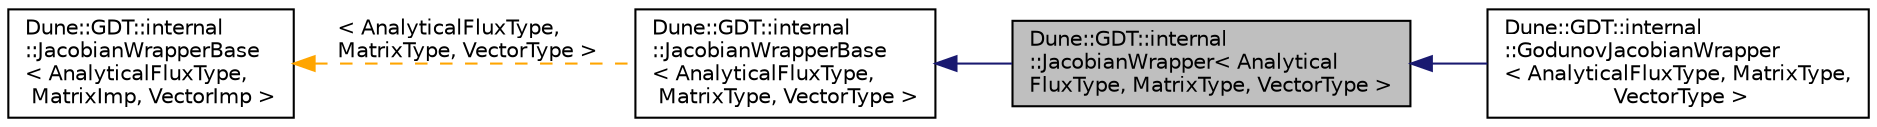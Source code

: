digraph "Dune::GDT::internal::JacobianWrapper&lt; AnalyticalFluxType, MatrixType, VectorType &gt;"
{
  edge [fontname="Helvetica",fontsize="10",labelfontname="Helvetica",labelfontsize="10"];
  node [fontname="Helvetica",fontsize="10",shape=record];
  rankdir="LR";
  Node0 [label="Dune::GDT::internal\l::JacobianWrapper\< Analytical\lFluxType, MatrixType, VectorType \>",height=0.2,width=0.4,color="black", fillcolor="grey75", style="filled", fontcolor="black"];
  Node1 -> Node0 [dir="back",color="midnightblue",fontsize="10",style="solid",fontname="Helvetica"];
  Node1 [label="Dune::GDT::internal\l::JacobianWrapperBase\l\< AnalyticalFluxType,\l MatrixType, VectorType \>",height=0.2,width=0.4,color="black", fillcolor="white", style="filled",URL="$a02013.html"];
  Node2 -> Node1 [dir="back",color="orange",fontsize="10",style="dashed",label=" \< AnalyticalFluxType,\l MatrixType, VectorType \>" ,fontname="Helvetica"];
  Node2 [label="Dune::GDT::internal\l::JacobianWrapperBase\l\< AnalyticalFluxType,\l MatrixImp, VectorImp \>",height=0.2,width=0.4,color="black", fillcolor="white", style="filled",URL="$a02013.html"];
  Node0 -> Node3 [dir="back",color="midnightblue",fontsize="10",style="solid",fontname="Helvetica"];
  Node3 [label="Dune::GDT::internal\l::GodunovJacobianWrapper\l\< AnalyticalFluxType, MatrixType,\l VectorType \>",height=0.2,width=0.4,color="black", fillcolor="white", style="filled",URL="$a01209.html"];
}
